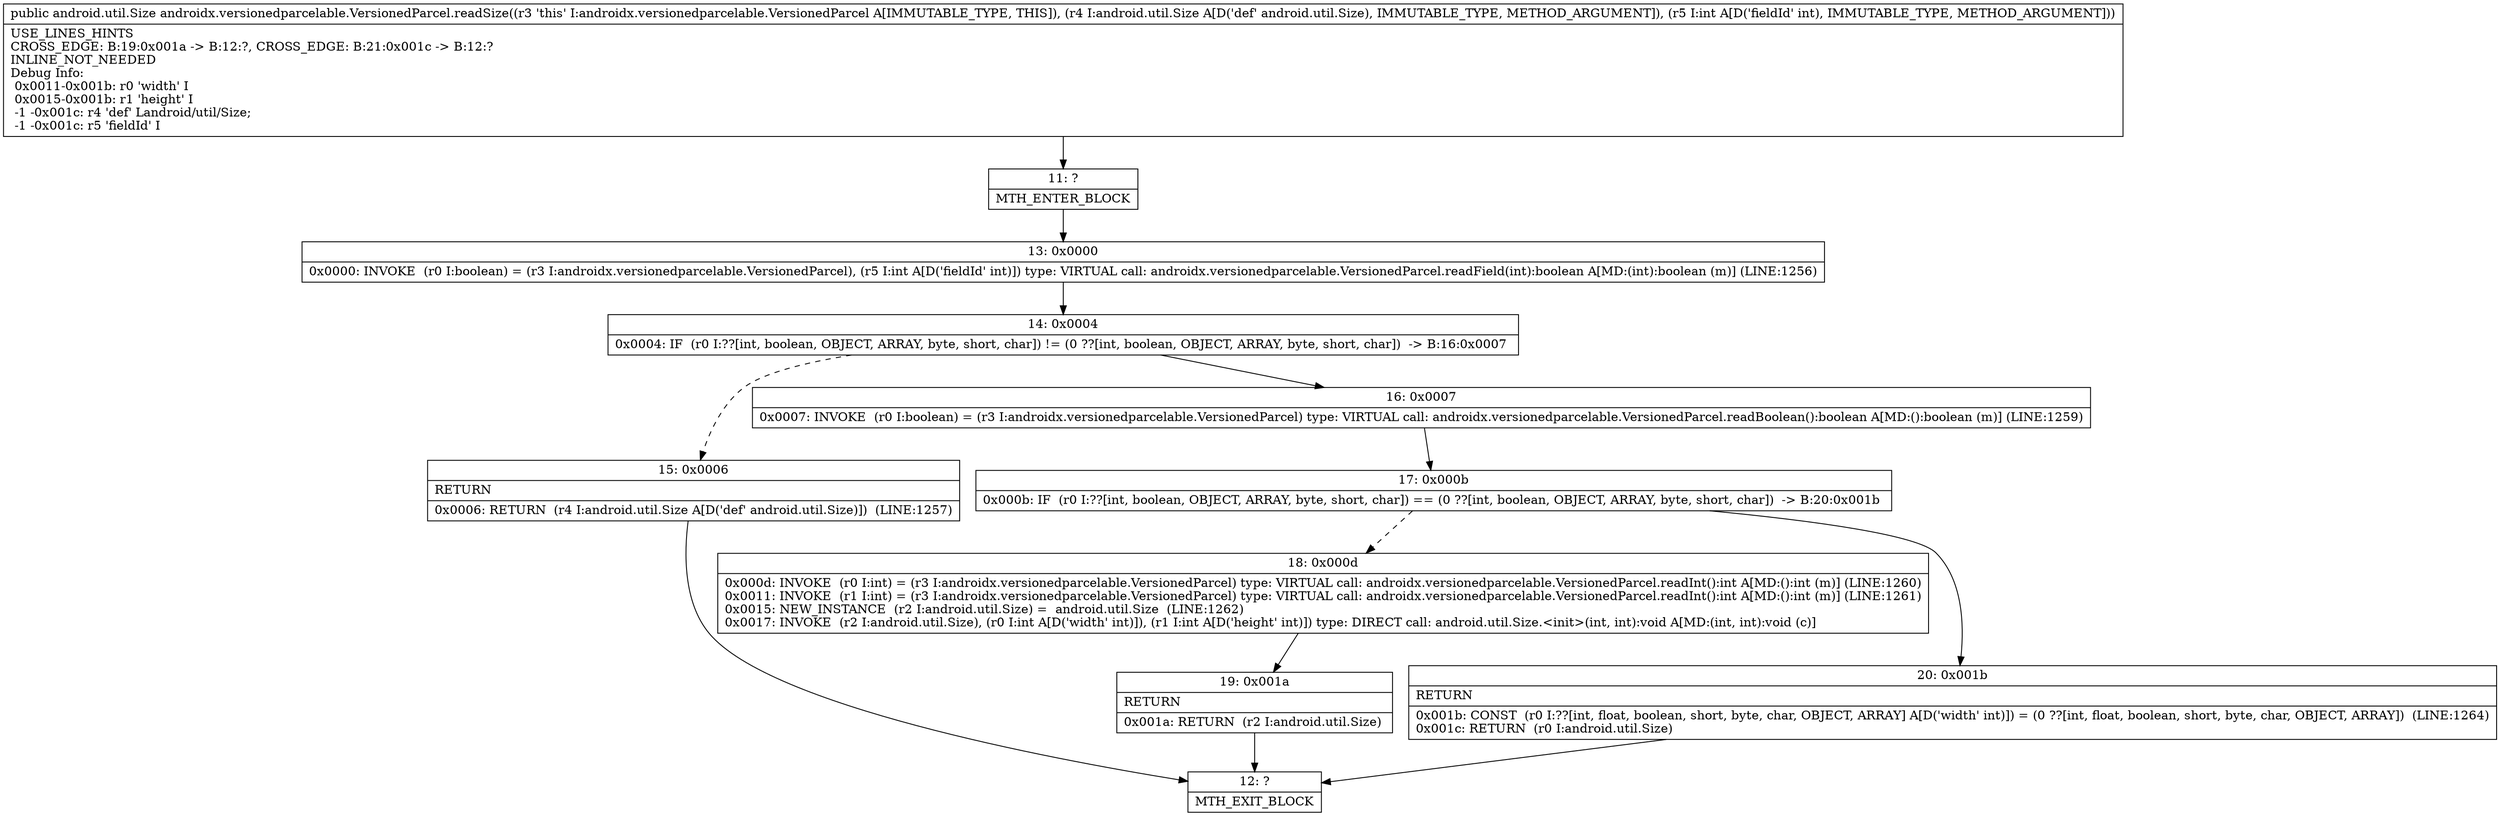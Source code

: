 digraph "CFG forandroidx.versionedparcelable.VersionedParcel.readSize(Landroid\/util\/Size;I)Landroid\/util\/Size;" {
Node_11 [shape=record,label="{11\:\ ?|MTH_ENTER_BLOCK\l}"];
Node_13 [shape=record,label="{13\:\ 0x0000|0x0000: INVOKE  (r0 I:boolean) = (r3 I:androidx.versionedparcelable.VersionedParcel), (r5 I:int A[D('fieldId' int)]) type: VIRTUAL call: androidx.versionedparcelable.VersionedParcel.readField(int):boolean A[MD:(int):boolean (m)] (LINE:1256)\l}"];
Node_14 [shape=record,label="{14\:\ 0x0004|0x0004: IF  (r0 I:??[int, boolean, OBJECT, ARRAY, byte, short, char]) != (0 ??[int, boolean, OBJECT, ARRAY, byte, short, char])  \-\> B:16:0x0007 \l}"];
Node_15 [shape=record,label="{15\:\ 0x0006|RETURN\l|0x0006: RETURN  (r4 I:android.util.Size A[D('def' android.util.Size)])  (LINE:1257)\l}"];
Node_12 [shape=record,label="{12\:\ ?|MTH_EXIT_BLOCK\l}"];
Node_16 [shape=record,label="{16\:\ 0x0007|0x0007: INVOKE  (r0 I:boolean) = (r3 I:androidx.versionedparcelable.VersionedParcel) type: VIRTUAL call: androidx.versionedparcelable.VersionedParcel.readBoolean():boolean A[MD:():boolean (m)] (LINE:1259)\l}"];
Node_17 [shape=record,label="{17\:\ 0x000b|0x000b: IF  (r0 I:??[int, boolean, OBJECT, ARRAY, byte, short, char]) == (0 ??[int, boolean, OBJECT, ARRAY, byte, short, char])  \-\> B:20:0x001b \l}"];
Node_18 [shape=record,label="{18\:\ 0x000d|0x000d: INVOKE  (r0 I:int) = (r3 I:androidx.versionedparcelable.VersionedParcel) type: VIRTUAL call: androidx.versionedparcelable.VersionedParcel.readInt():int A[MD:():int (m)] (LINE:1260)\l0x0011: INVOKE  (r1 I:int) = (r3 I:androidx.versionedparcelable.VersionedParcel) type: VIRTUAL call: androidx.versionedparcelable.VersionedParcel.readInt():int A[MD:():int (m)] (LINE:1261)\l0x0015: NEW_INSTANCE  (r2 I:android.util.Size) =  android.util.Size  (LINE:1262)\l0x0017: INVOKE  (r2 I:android.util.Size), (r0 I:int A[D('width' int)]), (r1 I:int A[D('height' int)]) type: DIRECT call: android.util.Size.\<init\>(int, int):void A[MD:(int, int):void (c)]\l}"];
Node_19 [shape=record,label="{19\:\ 0x001a|RETURN\l|0x001a: RETURN  (r2 I:android.util.Size) \l}"];
Node_20 [shape=record,label="{20\:\ 0x001b|RETURN\l|0x001b: CONST  (r0 I:??[int, float, boolean, short, byte, char, OBJECT, ARRAY] A[D('width' int)]) = (0 ??[int, float, boolean, short, byte, char, OBJECT, ARRAY])  (LINE:1264)\l0x001c: RETURN  (r0 I:android.util.Size) \l}"];
MethodNode[shape=record,label="{public android.util.Size androidx.versionedparcelable.VersionedParcel.readSize((r3 'this' I:androidx.versionedparcelable.VersionedParcel A[IMMUTABLE_TYPE, THIS]), (r4 I:android.util.Size A[D('def' android.util.Size), IMMUTABLE_TYPE, METHOD_ARGUMENT]), (r5 I:int A[D('fieldId' int), IMMUTABLE_TYPE, METHOD_ARGUMENT]))  | USE_LINES_HINTS\lCROSS_EDGE: B:19:0x001a \-\> B:12:?, CROSS_EDGE: B:21:0x001c \-\> B:12:?\lINLINE_NOT_NEEDED\lDebug Info:\l  0x0011\-0x001b: r0 'width' I\l  0x0015\-0x001b: r1 'height' I\l  \-1 \-0x001c: r4 'def' Landroid\/util\/Size;\l  \-1 \-0x001c: r5 'fieldId' I\l}"];
MethodNode -> Node_11;Node_11 -> Node_13;
Node_13 -> Node_14;
Node_14 -> Node_15[style=dashed];
Node_14 -> Node_16;
Node_15 -> Node_12;
Node_16 -> Node_17;
Node_17 -> Node_18[style=dashed];
Node_17 -> Node_20;
Node_18 -> Node_19;
Node_19 -> Node_12;
Node_20 -> Node_12;
}


